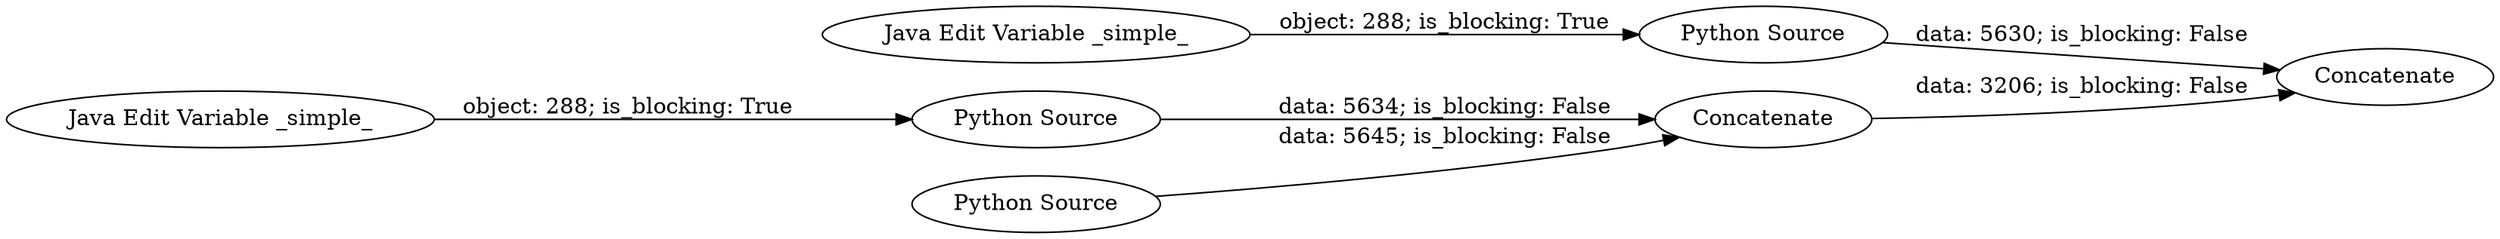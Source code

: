 digraph {
	"2146251752564822217_5" [label=Concatenate]
	"2146251752564822217_2" [label="Python Source"]
	"2146251752564822217_6" [label=Concatenate]
	"2146251752564822217_4" [label="Python Source"]
	"2146251752564822217_3" [label="Python Source"]
	"2146251752564822217_7" [label="Java Edit Variable _simple_"]
	"2146251752564822217_8" [label="Java Edit Variable _simple_"]
	"2146251752564822217_8" -> "2146251752564822217_2" [label="object: 288; is_blocking: True"]
	"2146251752564822217_3" -> "2146251752564822217_5" [label="data: 5645; is_blocking: False"]
	"2146251752564822217_2" -> "2146251752564822217_5" [label="data: 5634; is_blocking: False"]
	"2146251752564822217_7" -> "2146251752564822217_4" [label="object: 288; is_blocking: True"]
	"2146251752564822217_5" -> "2146251752564822217_6" [label="data: 3206; is_blocking: False"]
	"2146251752564822217_4" -> "2146251752564822217_6" [label="data: 5630; is_blocking: False"]
	rankdir=LR
}
